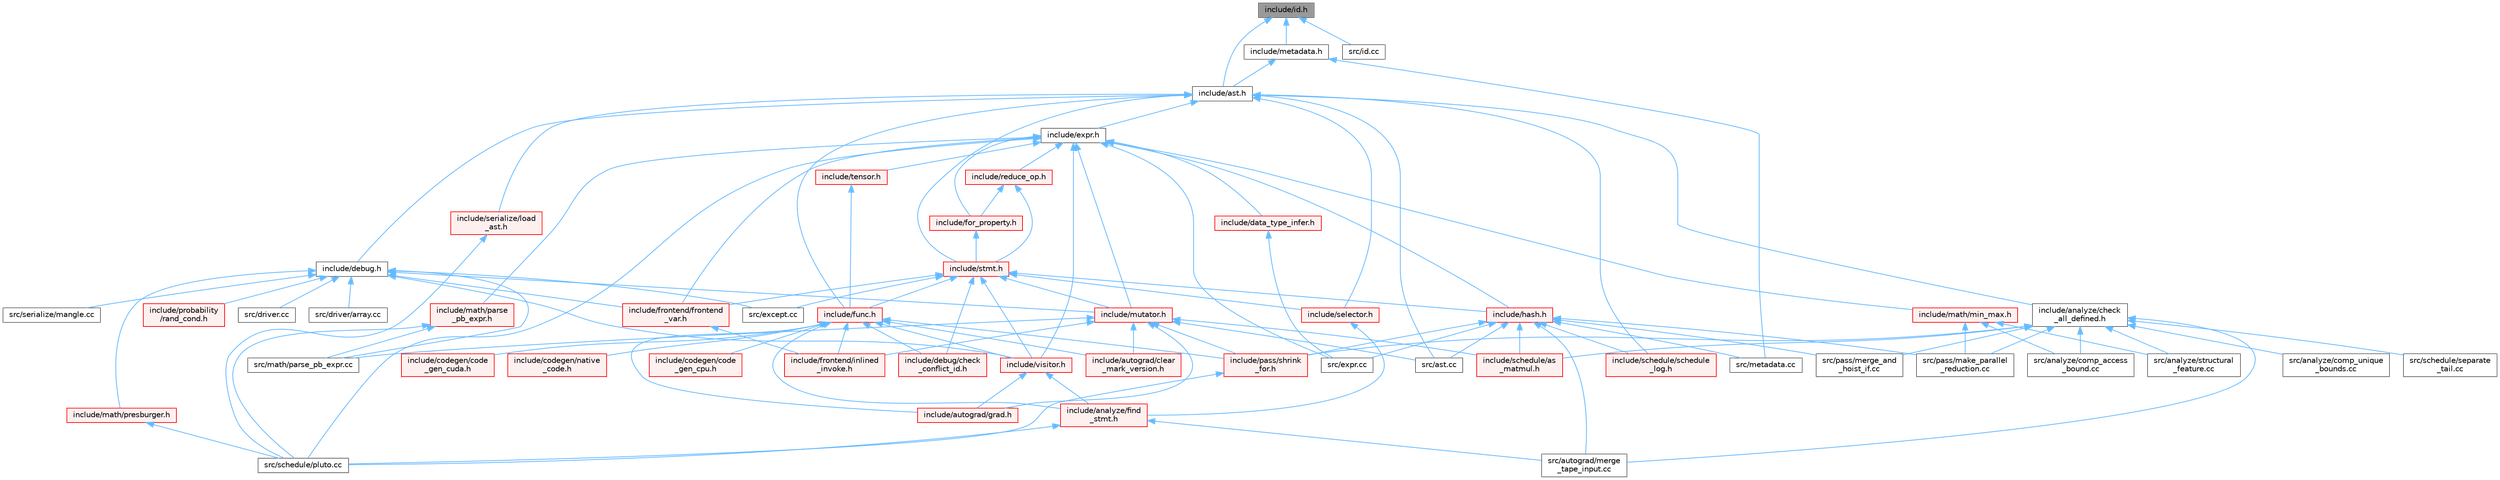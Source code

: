digraph "include/id.h"
{
 // LATEX_PDF_SIZE
  bgcolor="transparent";
  edge [fontname=Helvetica,fontsize=10,labelfontname=Helvetica,labelfontsize=10];
  node [fontname=Helvetica,fontsize=10,shape=box,height=0.2,width=0.4];
  Node1 [label="include/id.h",height=0.2,width=0.4,color="gray40", fillcolor="grey60", style="filled", fontcolor="black",tooltip=" "];
  Node1 -> Node2 [dir="back",color="steelblue1",style="solid"];
  Node2 [label="include/ast.h",height=0.2,width=0.4,color="grey40", fillcolor="white", style="filled",URL="$ast_8h.html",tooltip=" "];
  Node2 -> Node3 [dir="back",color="steelblue1",style="solid"];
  Node3 [label="include/analyze/check\l_all_defined.h",height=0.2,width=0.4,color="grey40", fillcolor="white", style="filled",URL="$check__all__defined_8h.html",tooltip=" "];
  Node3 -> Node4 [dir="back",color="steelblue1",style="solid"];
  Node4 [label="include/pass/shrink\l_for.h",height=0.2,width=0.4,color="red", fillcolor="#FFF0F0", style="filled",URL="$shrink__for_8h.html",tooltip=" "];
  Node4 -> Node9 [dir="back",color="steelblue1",style="solid"];
  Node9 [label="src/schedule/pluto.cc",height=0.2,width=0.4,color="grey40", fillcolor="white", style="filled",URL="$pluto_8cc.html",tooltip=" "];
  Node3 -> Node10 [dir="back",color="steelblue1",style="solid"];
  Node10 [label="include/schedule/as\l_matmul.h",height=0.2,width=0.4,color="red", fillcolor="#FFF0F0", style="filled",URL="$as__matmul_8h.html",tooltip=" "];
  Node3 -> Node12 [dir="back",color="steelblue1",style="solid"];
  Node12 [label="src/analyze/comp_access\l_bound.cc",height=0.2,width=0.4,color="grey40", fillcolor="white", style="filled",URL="$comp__access__bound_8cc.html",tooltip=" "];
  Node3 -> Node13 [dir="back",color="steelblue1",style="solid"];
  Node13 [label="src/analyze/comp_unique\l_bounds.cc",height=0.2,width=0.4,color="grey40", fillcolor="white", style="filled",URL="$comp__unique__bounds_8cc.html",tooltip=" "];
  Node3 -> Node14 [dir="back",color="steelblue1",style="solid"];
  Node14 [label="src/analyze/structural\l_feature.cc",height=0.2,width=0.4,color="grey40", fillcolor="white", style="filled",URL="$structural__feature_8cc.html",tooltip=" "];
  Node3 -> Node15 [dir="back",color="steelblue1",style="solid"];
  Node15 [label="src/autograd/merge\l_tape_input.cc",height=0.2,width=0.4,color="grey40", fillcolor="white", style="filled",URL="$merge__tape__input_8cc.html",tooltip=" "];
  Node3 -> Node16 [dir="back",color="steelblue1",style="solid"];
  Node16 [label="src/pass/make_parallel\l_reduction.cc",height=0.2,width=0.4,color="grey40", fillcolor="white", style="filled",URL="$make__parallel__reduction_8cc.html",tooltip=" "];
  Node3 -> Node17 [dir="back",color="steelblue1",style="solid"];
  Node17 [label="src/pass/merge_and\l_hoist_if.cc",height=0.2,width=0.4,color="grey40", fillcolor="white", style="filled",URL="$merge__and__hoist__if_8cc.html",tooltip=" "];
  Node3 -> Node18 [dir="back",color="steelblue1",style="solid"];
  Node18 [label="src/schedule/separate\l_tail.cc",height=0.2,width=0.4,color="grey40", fillcolor="white", style="filled",URL="$separate__tail_8cc.html",tooltip=" "];
  Node2 -> Node19 [dir="back",color="steelblue1",style="solid"];
  Node19 [label="include/debug.h",height=0.2,width=0.4,color="grey40", fillcolor="white", style="filled",URL="$debug_8h.html",tooltip=" "];
  Node19 -> Node20 [dir="back",color="steelblue1",style="solid"];
  Node20 [label="include/frontend/frontend\l_var.h",height=0.2,width=0.4,color="red", fillcolor="#FFF0F0", style="filled",URL="$frontend__var_8h.html",tooltip=" "];
  Node20 -> Node21 [dir="back",color="steelblue1",style="solid"];
  Node21 [label="include/frontend/inlined\l_invoke.h",height=0.2,width=0.4,color="red", fillcolor="#FFF0F0", style="filled",URL="$inlined__invoke_8h.html",tooltip=" "];
  Node19 -> Node24 [dir="back",color="steelblue1",style="solid"];
  Node24 [label="include/math/presburger.h",height=0.2,width=0.4,color="red", fillcolor="#FFF0F0", style="filled",URL="$presburger_8h.html",tooltip=" "];
  Node24 -> Node9 [dir="back",color="steelblue1",style="solid"];
  Node19 -> Node58 [dir="back",color="steelblue1",style="solid"];
  Node58 [label="include/mutator.h",height=0.2,width=0.4,color="red", fillcolor="#FFF0F0", style="filled",URL="$mutator_8h.html",tooltip=" "];
  Node58 -> Node61 [dir="back",color="steelblue1",style="solid"];
  Node61 [label="include/autograd/clear\l_mark_version.h",height=0.2,width=0.4,color="red", fillcolor="#FFF0F0", style="filled",URL="$clear__mark__version_8h.html",tooltip=" "];
  Node58 -> Node68 [dir="back",color="steelblue1",style="solid"];
  Node68 [label="include/autograd/grad.h",height=0.2,width=0.4,color="red", fillcolor="#FFF0F0", style="filled",URL="$grad_8h.html",tooltip=" "];
  Node58 -> Node21 [dir="back",color="steelblue1",style="solid"];
  Node58 -> Node4 [dir="back",color="steelblue1",style="solid"];
  Node58 -> Node10 [dir="back",color="steelblue1",style="solid"];
  Node58 -> Node162 [dir="back",color="steelblue1",style="solid"];
  Node162 [label="src/ast.cc",height=0.2,width=0.4,color="grey40", fillcolor="white", style="filled",URL="$ast_8cc.html",tooltip=" "];
  Node58 -> Node163 [dir="back",color="steelblue1",style="solid"];
  Node163 [label="src/math/parse_pb_expr.cc",height=0.2,width=0.4,color="grey40", fillcolor="white", style="filled",URL="$parse__pb__expr_8cc.html",tooltip=" "];
  Node19 -> Node165 [dir="back",color="steelblue1",style="solid"];
  Node165 [label="include/probability\l/rand_cond.h",height=0.2,width=0.4,color="red", fillcolor="#FFF0F0", style="filled",URL="$rand__cond_8h.html",tooltip=" "];
  Node19 -> Node170 [dir="back",color="steelblue1",style="solid"];
  Node170 [label="include/visitor.h",height=0.2,width=0.4,color="red", fillcolor="#FFF0F0", style="filled",URL="$visitor_8h.html",tooltip=" "];
  Node170 -> Node191 [dir="back",color="steelblue1",style="solid"];
  Node191 [label="include/analyze/find\l_stmt.h",height=0.2,width=0.4,color="red", fillcolor="#FFF0F0", style="filled",URL="$find__stmt_8h.html",tooltip=" "];
  Node191 -> Node15 [dir="back",color="steelblue1",style="solid"];
  Node191 -> Node9 [dir="back",color="steelblue1",style="solid"];
  Node170 -> Node68 [dir="back",color="steelblue1",style="solid"];
  Node19 -> Node214 [dir="back",color="steelblue1",style="solid"];
  Node214 [label="src/driver.cc",height=0.2,width=0.4,color="grey40", fillcolor="white", style="filled",URL="$driver_8cc.html",tooltip=" "];
  Node19 -> Node215 [dir="back",color="steelblue1",style="solid"];
  Node215 [label="src/driver/array.cc",height=0.2,width=0.4,color="grey40", fillcolor="white", style="filled",URL="$array_8cc.html",tooltip=" "];
  Node19 -> Node139 [dir="back",color="steelblue1",style="solid"];
  Node139 [label="src/except.cc",height=0.2,width=0.4,color="grey40", fillcolor="white", style="filled",URL="$except_8cc.html",tooltip=" "];
  Node19 -> Node163 [dir="back",color="steelblue1",style="solid"];
  Node19 -> Node216 [dir="back",color="steelblue1",style="solid"];
  Node216 [label="src/serialize/mangle.cc",height=0.2,width=0.4,color="grey40", fillcolor="white", style="filled",URL="$mangle_8cc.html",tooltip=" "];
  Node2 -> Node217 [dir="back",color="steelblue1",style="solid"];
  Node217 [label="include/expr.h",height=0.2,width=0.4,color="grey40", fillcolor="white", style="filled",URL="$expr_8h.html",tooltip=" "];
  Node217 -> Node218 [dir="back",color="steelblue1",style="solid"];
  Node218 [label="include/data_type_infer.h",height=0.2,width=0.4,color="red", fillcolor="#FFF0F0", style="filled",URL="$data__type__infer_8h.html",tooltip=" "];
  Node218 -> Node219 [dir="back",color="steelblue1",style="solid"];
  Node219 [label="src/expr.cc",height=0.2,width=0.4,color="grey40", fillcolor="white", style="filled",URL="$expr_8cc.html",tooltip=" "];
  Node217 -> Node220 [dir="back",color="steelblue1",style="solid"];
  Node220 [label="include/for_property.h",height=0.2,width=0.4,color="red", fillcolor="#FFF0F0", style="filled",URL="$for__property_8h.html",tooltip=" "];
  Node220 -> Node221 [dir="back",color="steelblue1",style="solid"];
  Node221 [label="include/stmt.h",height=0.2,width=0.4,color="red", fillcolor="#FFF0F0", style="filled",URL="$stmt_8h.html",tooltip=" "];
  Node221 -> Node229 [dir="back",color="steelblue1",style="solid"];
  Node229 [label="include/debug/check\l_conflict_id.h",height=0.2,width=0.4,color="red", fillcolor="#FFF0F0", style="filled",URL="$check__conflict__id_8h.html",tooltip=" "];
  Node221 -> Node20 [dir="back",color="steelblue1",style="solid"];
  Node221 -> Node230 [dir="back",color="steelblue1",style="solid"];
  Node230 [label="include/func.h",height=0.2,width=0.4,color="red", fillcolor="#FFF0F0", style="filled",URL="$func_8h.html",tooltip=" "];
  Node230 -> Node191 [dir="back",color="steelblue1",style="solid"];
  Node230 -> Node61 [dir="back",color="steelblue1",style="solid"];
  Node230 -> Node68 [dir="back",color="steelblue1",style="solid"];
  Node230 -> Node200 [dir="back",color="steelblue1",style="solid"];
  Node200 [label="include/codegen/code\l_gen_cpu.h",height=0.2,width=0.4,color="red", fillcolor="#FFF0F0", style="filled",URL="$code__gen__cpu_8h.html",tooltip=" "];
  Node230 -> Node202 [dir="back",color="steelblue1",style="solid"];
  Node202 [label="include/codegen/code\l_gen_cuda.h",height=0.2,width=0.4,color="red", fillcolor="#FFF0F0", style="filled",URL="$code__gen__cuda_8h.html",tooltip=" "];
  Node230 -> Node231 [dir="back",color="steelblue1",style="solid"];
  Node231 [label="include/codegen/native\l_code.h",height=0.2,width=0.4,color="red", fillcolor="#FFF0F0", style="filled",URL="$native__code_8h.html",tooltip=" "];
  Node230 -> Node229 [dir="back",color="steelblue1",style="solid"];
  Node230 -> Node21 [dir="back",color="steelblue1",style="solid"];
  Node230 -> Node4 [dir="back",color="steelblue1",style="solid"];
  Node230 -> Node170 [dir="back",color="steelblue1",style="solid"];
  Node221 -> Node236 [dir="back",color="steelblue1",style="solid"];
  Node236 [label="include/hash.h",height=0.2,width=0.4,color="red", fillcolor="#FFF0F0", style="filled",URL="$hash_8h.html",tooltip=" "];
  Node236 -> Node4 [dir="back",color="steelblue1",style="solid"];
  Node236 -> Node10 [dir="back",color="steelblue1",style="solid"];
  Node236 -> Node237 [dir="back",color="steelblue1",style="solid"];
  Node237 [label="include/schedule/schedule\l_log.h",height=0.2,width=0.4,color="red", fillcolor="#FFF0F0", style="filled",URL="$schedule__log_8h.html",tooltip=" "];
  Node236 -> Node162 [dir="back",color="steelblue1",style="solid"];
  Node236 -> Node15 [dir="back",color="steelblue1",style="solid"];
  Node236 -> Node219 [dir="back",color="steelblue1",style="solid"];
  Node236 -> Node243 [dir="back",color="steelblue1",style="solid"];
  Node243 [label="src/metadata.cc",height=0.2,width=0.4,color="grey40", fillcolor="white", style="filled",URL="$metadata_8cc.html",tooltip=" "];
  Node236 -> Node16 [dir="back",color="steelblue1",style="solid"];
  Node236 -> Node17 [dir="back",color="steelblue1",style="solid"];
  Node221 -> Node58 [dir="back",color="steelblue1",style="solid"];
  Node221 -> Node250 [dir="back",color="steelblue1",style="solid"];
  Node250 [label="include/selector.h",height=0.2,width=0.4,color="red", fillcolor="#FFF0F0", style="filled",URL="$selector_8h.html",tooltip=" "];
  Node250 -> Node191 [dir="back",color="steelblue1",style="solid"];
  Node221 -> Node170 [dir="back",color="steelblue1",style="solid"];
  Node221 -> Node139 [dir="back",color="steelblue1",style="solid"];
  Node217 -> Node20 [dir="back",color="steelblue1",style="solid"];
  Node217 -> Node236 [dir="back",color="steelblue1",style="solid"];
  Node217 -> Node252 [dir="back",color="steelblue1",style="solid"];
  Node252 [label="include/math/min_max.h",height=0.2,width=0.4,color="red", fillcolor="#FFF0F0", style="filled",URL="$min__max_8h.html",tooltip=" "];
  Node252 -> Node12 [dir="back",color="steelblue1",style="solid"];
  Node252 -> Node14 [dir="back",color="steelblue1",style="solid"];
  Node252 -> Node16 [dir="back",color="steelblue1",style="solid"];
  Node217 -> Node253 [dir="back",color="steelblue1",style="solid"];
  Node253 [label="include/math/parse\l_pb_expr.h",height=0.2,width=0.4,color="red", fillcolor="#FFF0F0", style="filled",URL="$parse__pb__expr_8h.html",tooltip=" "];
  Node253 -> Node163 [dir="back",color="steelblue1",style="solid"];
  Node253 -> Node9 [dir="back",color="steelblue1",style="solid"];
  Node217 -> Node58 [dir="back",color="steelblue1",style="solid"];
  Node217 -> Node254 [dir="back",color="steelblue1",style="solid"];
  Node254 [label="include/reduce_op.h",height=0.2,width=0.4,color="red", fillcolor="#FFF0F0", style="filled",URL="$reduce__op_8h.html",tooltip=" "];
  Node254 -> Node220 [dir="back",color="steelblue1",style="solid"];
  Node254 -> Node221 [dir="back",color="steelblue1",style="solid"];
  Node217 -> Node256 [dir="back",color="steelblue1",style="solid"];
  Node256 [label="include/tensor.h",height=0.2,width=0.4,color="red", fillcolor="#FFF0F0", style="filled",URL="$tensor_8h.html",tooltip=" "];
  Node256 -> Node230 [dir="back",color="steelblue1",style="solid"];
  Node217 -> Node170 [dir="back",color="steelblue1",style="solid"];
  Node217 -> Node219 [dir="back",color="steelblue1",style="solid"];
  Node217 -> Node9 [dir="back",color="steelblue1",style="solid"];
  Node2 -> Node230 [dir="back",color="steelblue1",style="solid"];
  Node2 -> Node237 [dir="back",color="steelblue1",style="solid"];
  Node2 -> Node250 [dir="back",color="steelblue1",style="solid"];
  Node2 -> Node268 [dir="back",color="steelblue1",style="solid"];
  Node268 [label="include/serialize/load\l_ast.h",height=0.2,width=0.4,color="red", fillcolor="#FFF0F0", style="filled",URL="$load__ast_8h.html",tooltip=" "];
  Node268 -> Node9 [dir="back",color="steelblue1",style="solid"];
  Node2 -> Node221 [dir="back",color="steelblue1",style="solid"];
  Node2 -> Node162 [dir="back",color="steelblue1",style="solid"];
  Node1 -> Node270 [dir="back",color="steelblue1",style="solid"];
  Node270 [label="include/metadata.h",height=0.2,width=0.4,color="grey40", fillcolor="white", style="filled",URL="$metadata_8h.html",tooltip=" "];
  Node270 -> Node2 [dir="back",color="steelblue1",style="solid"];
  Node270 -> Node243 [dir="back",color="steelblue1",style="solid"];
  Node1 -> Node271 [dir="back",color="steelblue1",style="solid"];
  Node271 [label="src/id.cc",height=0.2,width=0.4,color="grey40", fillcolor="white", style="filled",URL="$id_8cc.html",tooltip=" "];
}
